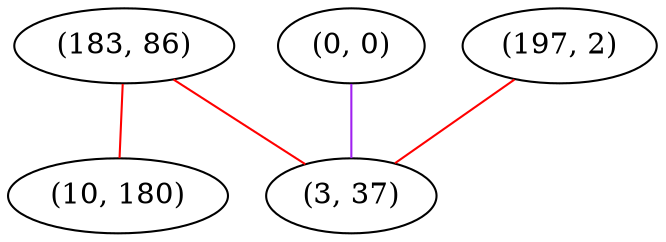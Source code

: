 graph "" {
"(183, 86)";
"(0, 0)";
"(197, 2)";
"(10, 180)";
"(3, 37)";
"(183, 86)" -- "(10, 180)"  [color=red, key=0, weight=1];
"(183, 86)" -- "(3, 37)"  [color=red, key=0, weight=1];
"(0, 0)" -- "(3, 37)"  [color=purple, key=0, weight=4];
"(197, 2)" -- "(3, 37)"  [color=red, key=0, weight=1];
}
